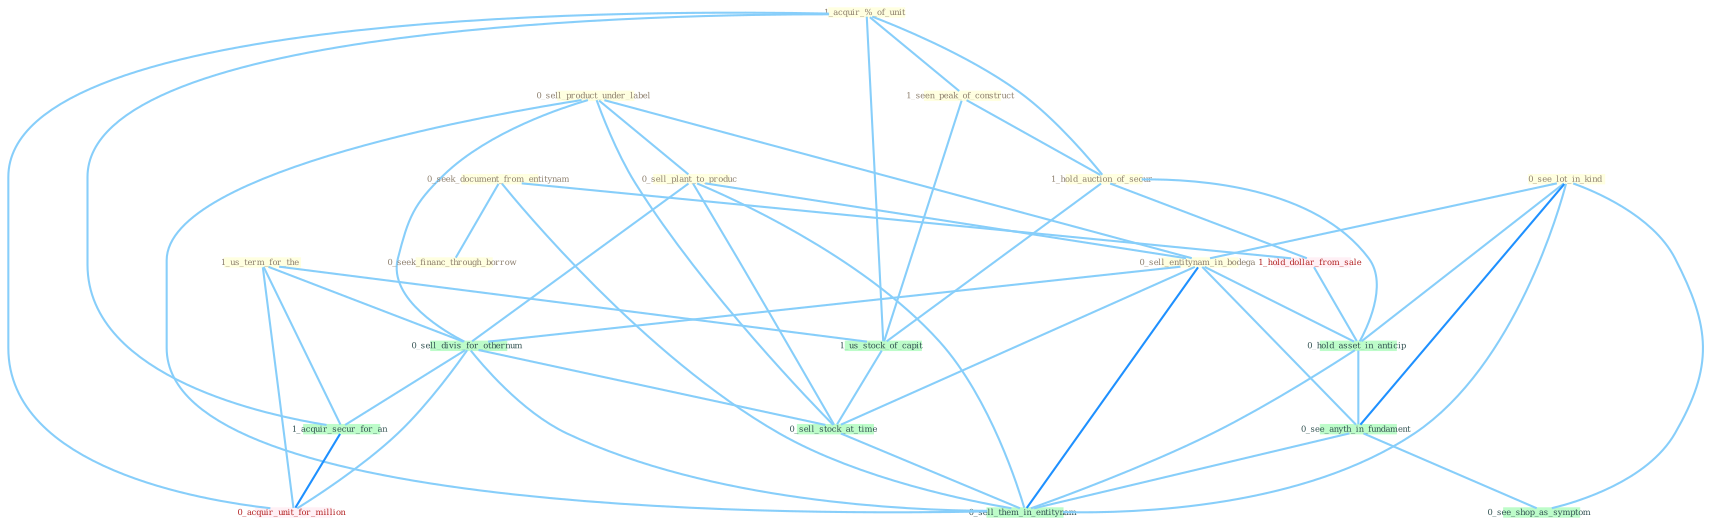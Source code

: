 Graph G{ 
    node
    [shape=polygon,style=filled,width=.5,height=.06,color="#BDFCC9",fixedsize=true,fontsize=4,
    fontcolor="#2f4f4f"];
    {node
    [color="#ffffe0", fontcolor="#8b7d6b"] "0_sell_product_under_label " "0_sell_plant_to_produc " "0_seek_document_from_entitynam " "1_acquir_%_of_unit " "1_us_term_for_the " "0_see_lot_in_kind " "1_seen_peak_of_construct " "0_sell_entitynam_in_bodega " "1_hold_auction_of_secur " "0_seek_financ_through_borrow "}
{node [color="#fff0f5", fontcolor="#b22222"] "1_hold_dollar_from_sale " "0_acquir_unit_for_million "}
edge [color="#B0E2FF"];

	"0_sell_product_under_label " -- "0_sell_plant_to_produc " [w="1", color="#87cefa" ];
	"0_sell_product_under_label " -- "0_sell_entitynam_in_bodega " [w="1", color="#87cefa" ];
	"0_sell_product_under_label " -- "0_sell_divis_for_othernum " [w="1", color="#87cefa" ];
	"0_sell_product_under_label " -- "0_sell_stock_at_time " [w="1", color="#87cefa" ];
	"0_sell_product_under_label " -- "0_sell_them_in_entitynam " [w="1", color="#87cefa" ];
	"0_sell_plant_to_produc " -- "0_sell_entitynam_in_bodega " [w="1", color="#87cefa" ];
	"0_sell_plant_to_produc " -- "0_sell_divis_for_othernum " [w="1", color="#87cefa" ];
	"0_sell_plant_to_produc " -- "0_sell_stock_at_time " [w="1", color="#87cefa" ];
	"0_sell_plant_to_produc " -- "0_sell_them_in_entitynam " [w="1", color="#87cefa" ];
	"0_seek_document_from_entitynam " -- "0_seek_financ_through_borrow " [w="1", color="#87cefa" ];
	"0_seek_document_from_entitynam " -- "1_hold_dollar_from_sale " [w="1", color="#87cefa" ];
	"0_seek_document_from_entitynam " -- "0_sell_them_in_entitynam " [w="1", color="#87cefa" ];
	"1_acquir_%_of_unit " -- "1_seen_peak_of_construct " [w="1", color="#87cefa" ];
	"1_acquir_%_of_unit " -- "1_hold_auction_of_secur " [w="1", color="#87cefa" ];
	"1_acquir_%_of_unit " -- "1_acquir_secur_for_an " [w="1", color="#87cefa" ];
	"1_acquir_%_of_unit " -- "1_us_stock_of_capit " [w="1", color="#87cefa" ];
	"1_acquir_%_of_unit " -- "0_acquir_unit_for_million " [w="1", color="#87cefa" ];
	"1_us_term_for_the " -- "0_sell_divis_for_othernum " [w="1", color="#87cefa" ];
	"1_us_term_for_the " -- "1_acquir_secur_for_an " [w="1", color="#87cefa" ];
	"1_us_term_for_the " -- "1_us_stock_of_capit " [w="1", color="#87cefa" ];
	"1_us_term_for_the " -- "0_acquir_unit_for_million " [w="1", color="#87cefa" ];
	"0_see_lot_in_kind " -- "0_sell_entitynam_in_bodega " [w="1", color="#87cefa" ];
	"0_see_lot_in_kind " -- "0_hold_asset_in_anticip " [w="1", color="#87cefa" ];
	"0_see_lot_in_kind " -- "0_see_anyth_in_fundament " [w="2", color="#1e90ff" , len=0.8];
	"0_see_lot_in_kind " -- "0_see_shop_as_symptom " [w="1", color="#87cefa" ];
	"0_see_lot_in_kind " -- "0_sell_them_in_entitynam " [w="1", color="#87cefa" ];
	"1_seen_peak_of_construct " -- "1_hold_auction_of_secur " [w="1", color="#87cefa" ];
	"1_seen_peak_of_construct " -- "1_us_stock_of_capit " [w="1", color="#87cefa" ];
	"0_sell_entitynam_in_bodega " -- "0_sell_divis_for_othernum " [w="1", color="#87cefa" ];
	"0_sell_entitynam_in_bodega " -- "0_hold_asset_in_anticip " [w="1", color="#87cefa" ];
	"0_sell_entitynam_in_bodega " -- "0_sell_stock_at_time " [w="1", color="#87cefa" ];
	"0_sell_entitynam_in_bodega " -- "0_see_anyth_in_fundament " [w="1", color="#87cefa" ];
	"0_sell_entitynam_in_bodega " -- "0_sell_them_in_entitynam " [w="2", color="#1e90ff" , len=0.8];
	"1_hold_auction_of_secur " -- "1_us_stock_of_capit " [w="1", color="#87cefa" ];
	"1_hold_auction_of_secur " -- "1_hold_dollar_from_sale " [w="1", color="#87cefa" ];
	"1_hold_auction_of_secur " -- "0_hold_asset_in_anticip " [w="1", color="#87cefa" ];
	"0_sell_divis_for_othernum " -- "1_acquir_secur_for_an " [w="1", color="#87cefa" ];
	"0_sell_divis_for_othernum " -- "0_sell_stock_at_time " [w="1", color="#87cefa" ];
	"0_sell_divis_for_othernum " -- "0_acquir_unit_for_million " [w="1", color="#87cefa" ];
	"0_sell_divis_for_othernum " -- "0_sell_them_in_entitynam " [w="1", color="#87cefa" ];
	"1_acquir_secur_for_an " -- "0_acquir_unit_for_million " [w="2", color="#1e90ff" , len=0.8];
	"1_us_stock_of_capit " -- "0_sell_stock_at_time " [w="1", color="#87cefa" ];
	"1_hold_dollar_from_sale " -- "0_hold_asset_in_anticip " [w="1", color="#87cefa" ];
	"0_hold_asset_in_anticip " -- "0_see_anyth_in_fundament " [w="1", color="#87cefa" ];
	"0_hold_asset_in_anticip " -- "0_sell_them_in_entitynam " [w="1", color="#87cefa" ];
	"0_sell_stock_at_time " -- "0_sell_them_in_entitynam " [w="1", color="#87cefa" ];
	"0_see_anyth_in_fundament " -- "0_see_shop_as_symptom " [w="1", color="#87cefa" ];
	"0_see_anyth_in_fundament " -- "0_sell_them_in_entitynam " [w="1", color="#87cefa" ];
}